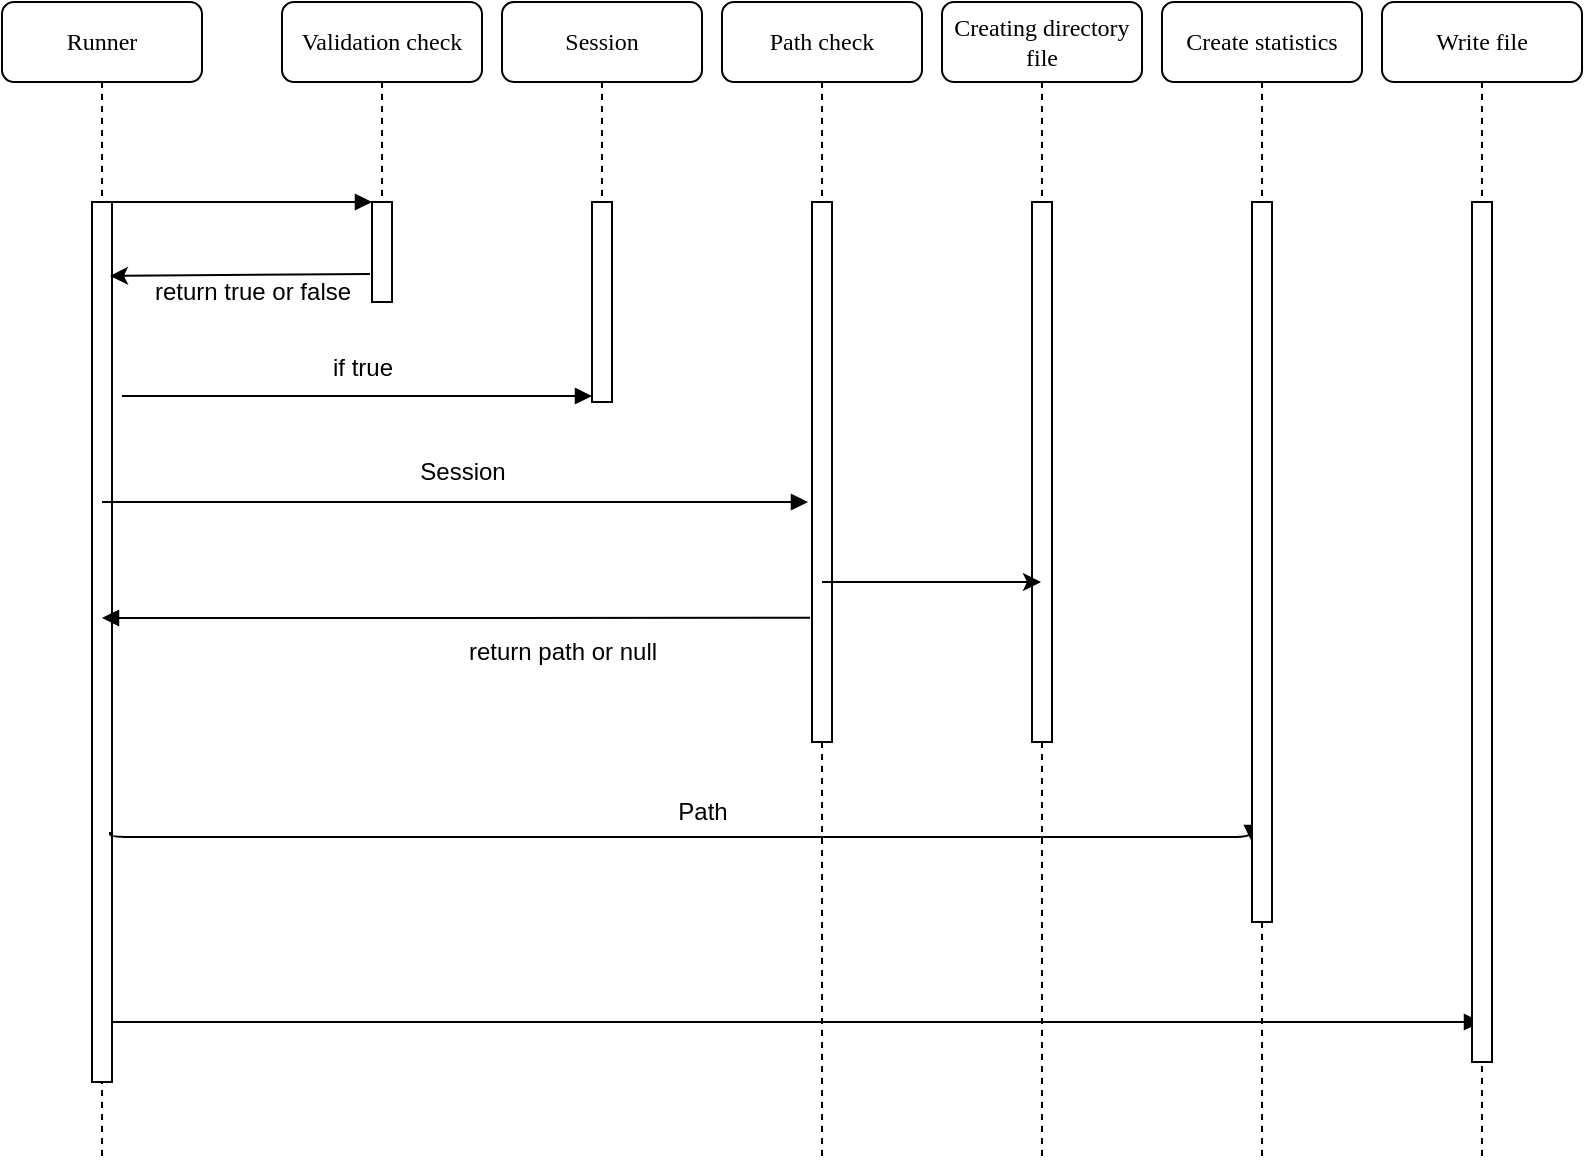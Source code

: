 <mxfile version="22.1.18" type="device">
  <diagram name="Page-1" id="13e1069c-82ec-6db2-03f1-153e76fe0fe0">
    <mxGraphModel dx="939" dy="527" grid="1" gridSize="10" guides="1" tooltips="1" connect="1" arrows="1" fold="1" page="1" pageScale="1" pageWidth="1100" pageHeight="850" background="none" math="0" shadow="0">
      <root>
        <mxCell id="0" />
        <mxCell id="1" parent="0" />
        <mxCell id="7baba1c4bc27f4b0-2" value="Validation check" style="shape=umlLifeline;perimeter=lifelinePerimeter;whiteSpace=wrap;html=1;container=1;collapsible=0;recursiveResize=0;outlineConnect=0;rounded=1;shadow=0;comic=0;labelBackgroundColor=none;strokeWidth=1;fontFamily=Verdana;fontSize=12;align=center;" parent="1" vertex="1">
          <mxGeometry x="240" y="80" width="100" height="150" as="geometry" />
        </mxCell>
        <mxCell id="7baba1c4bc27f4b0-10" value="" style="html=1;points=[];perimeter=orthogonalPerimeter;rounded=0;shadow=0;comic=0;labelBackgroundColor=none;strokeWidth=1;fontFamily=Verdana;fontSize=12;align=center;" parent="7baba1c4bc27f4b0-2" vertex="1">
          <mxGeometry x="45" y="100" width="10" height="50" as="geometry" />
        </mxCell>
        <mxCell id="7baba1c4bc27f4b0-8" value="Runner" style="shape=umlLifeline;perimeter=lifelinePerimeter;whiteSpace=wrap;html=1;container=1;collapsible=0;recursiveResize=0;outlineConnect=0;rounded=1;shadow=0;comic=0;labelBackgroundColor=none;strokeWidth=1;fontFamily=Verdana;fontSize=12;align=center;" parent="1" vertex="1">
          <mxGeometry x="100" y="80" width="100" height="580" as="geometry" />
        </mxCell>
        <mxCell id="7baba1c4bc27f4b0-9" value="" style="html=1;points=[];perimeter=orthogonalPerimeter;rounded=0;shadow=0;comic=0;labelBackgroundColor=none;strokeWidth=1;fontFamily=Verdana;fontSize=12;align=center;" parent="7baba1c4bc27f4b0-8" vertex="1">
          <mxGeometry x="45" y="100" width="10" height="440" as="geometry" />
        </mxCell>
        <mxCell id="PE-mePlLdsPftiMwEymh-10" value="" style="html=1;verticalAlign=bottom;endArrow=block;entryX=-0.2;entryY=0.556;labelBackgroundColor=none;fontFamily=Verdana;fontSize=12;edgeStyle=elbowEdgeStyle;elbow=vertical;entryDx=0;entryDy=0;entryPerimeter=0;" edge="1" parent="7baba1c4bc27f4b0-8" target="PE-mePlLdsPftiMwEymh-18">
          <mxGeometry relative="1" as="geometry">
            <mxPoint x="50" y="250" as="sourcePoint" />
            <mxPoint x="405" y="251.98" as="targetPoint" />
            <mxPoint as="offset" />
          </mxGeometry>
        </mxCell>
        <mxCell id="PE-mePlLdsPftiMwEymh-32" value="" style="html=1;verticalAlign=bottom;endArrow=block;labelBackgroundColor=none;fontFamily=Verdana;fontSize=12;edgeStyle=elbowEdgeStyle;elbow=vertical;" edge="1" parent="7baba1c4bc27f4b0-8" target="PE-mePlLdsPftiMwEymh-30">
          <mxGeometry relative="1" as="geometry">
            <mxPoint x="55" y="510" as="sourcePoint" />
            <mxPoint x="185" y="510" as="targetPoint" />
            <mxPoint as="offset" />
          </mxGeometry>
        </mxCell>
        <mxCell id="7baba1c4bc27f4b0-11" value="" style="html=1;verticalAlign=bottom;endArrow=block;entryX=0;entryY=0;labelBackgroundColor=none;fontFamily=Verdana;fontSize=12;edgeStyle=elbowEdgeStyle;elbow=vertical;" parent="1" source="7baba1c4bc27f4b0-9" target="7baba1c4bc27f4b0-10" edge="1">
          <mxGeometry relative="1" as="geometry">
            <mxPoint x="220" y="190" as="sourcePoint" />
            <mxPoint as="offset" />
          </mxGeometry>
        </mxCell>
        <mxCell id="PE-mePlLdsPftiMwEymh-1" value="" style="endArrow=classic;html=1;rounded=0;exitX=-0.1;exitY=0.72;exitDx=0;exitDy=0;exitPerimeter=0;entryX=0.9;entryY=0.084;entryDx=0;entryDy=0;entryPerimeter=0;" edge="1" parent="1" source="7baba1c4bc27f4b0-10" target="7baba1c4bc27f4b0-9">
          <mxGeometry width="50" height="50" relative="1" as="geometry">
            <mxPoint x="300" y="270" as="sourcePoint" />
            <mxPoint x="160" y="220" as="targetPoint" />
          </mxGeometry>
        </mxCell>
        <mxCell id="PE-mePlLdsPftiMwEymh-2" value="return true or false" style="text;html=1;align=center;verticalAlign=middle;resizable=0;points=[];autosize=1;strokeColor=none;fillColor=none;" vertex="1" parent="1">
          <mxGeometry x="165" y="210" width="120" height="30" as="geometry" />
        </mxCell>
        <mxCell id="PE-mePlLdsPftiMwEymh-3" value="Session" style="shape=umlLifeline;perimeter=lifelinePerimeter;whiteSpace=wrap;html=1;container=1;collapsible=0;recursiveResize=0;outlineConnect=0;rounded=1;shadow=0;comic=0;labelBackgroundColor=none;strokeWidth=1;fontFamily=Verdana;fontSize=12;align=center;" vertex="1" parent="1">
          <mxGeometry x="350" y="80" width="100" height="200" as="geometry" />
        </mxCell>
        <mxCell id="PE-mePlLdsPftiMwEymh-4" value="" style="html=1;points=[];perimeter=orthogonalPerimeter;rounded=0;shadow=0;comic=0;labelBackgroundColor=none;strokeWidth=1;fontFamily=Verdana;fontSize=12;align=center;" vertex="1" parent="PE-mePlLdsPftiMwEymh-3">
          <mxGeometry x="45" y="100" width="10" height="100" as="geometry" />
        </mxCell>
        <mxCell id="PE-mePlLdsPftiMwEymh-6" value="" style="html=1;verticalAlign=bottom;endArrow=block;labelBackgroundColor=none;fontFamily=Verdana;fontSize=12;edgeStyle=elbowEdgeStyle;elbow=vertical;" edge="1" parent="1">
          <mxGeometry relative="1" as="geometry">
            <mxPoint x="160" y="277" as="sourcePoint" />
            <mxPoint x="395" y="277" as="targetPoint" />
            <mxPoint as="offset" />
          </mxGeometry>
        </mxCell>
        <mxCell id="PE-mePlLdsPftiMwEymh-11" value="Session" style="text;html=1;align=center;verticalAlign=middle;resizable=0;points=[];autosize=1;strokeColor=none;fillColor=none;" vertex="1" parent="1">
          <mxGeometry x="295" y="300" width="70" height="30" as="geometry" />
        </mxCell>
        <mxCell id="PE-mePlLdsPftiMwEymh-16" value="if true" style="text;html=1;align=center;verticalAlign=middle;resizable=0;points=[];autosize=1;strokeColor=none;fillColor=none;" vertex="1" parent="1">
          <mxGeometry x="255" y="248" width="50" height="30" as="geometry" />
        </mxCell>
        <mxCell id="PE-mePlLdsPftiMwEymh-17" value="Path check" style="shape=umlLifeline;perimeter=lifelinePerimeter;whiteSpace=wrap;html=1;container=1;collapsible=0;recursiveResize=0;outlineConnect=0;rounded=1;shadow=0;comic=0;labelBackgroundColor=none;strokeWidth=1;fontFamily=Verdana;fontSize=12;align=center;" vertex="1" parent="1">
          <mxGeometry x="460" y="80" width="100" height="580" as="geometry" />
        </mxCell>
        <mxCell id="PE-mePlLdsPftiMwEymh-18" value="" style="html=1;points=[];perimeter=orthogonalPerimeter;rounded=0;shadow=0;comic=0;labelBackgroundColor=none;strokeWidth=1;fontFamily=Verdana;fontSize=12;align=center;" vertex="1" parent="PE-mePlLdsPftiMwEymh-17">
          <mxGeometry x="45" y="100" width="10" height="270" as="geometry" />
        </mxCell>
        <mxCell id="PE-mePlLdsPftiMwEymh-25" value="" style="html=1;verticalAlign=bottom;endArrow=block;labelBackgroundColor=none;fontFamily=Verdana;fontSize=12;edgeStyle=elbowEdgeStyle;elbow=vertical;exitX=0.9;exitY=0.716;exitDx=0;exitDy=0;exitPerimeter=0;" edge="1" parent="PE-mePlLdsPftiMwEymh-17" source="7baba1c4bc27f4b0-9">
          <mxGeometry relative="1" as="geometry">
            <mxPoint x="-425" y="420" as="sourcePoint" />
            <mxPoint x="265" y="420" as="targetPoint" />
            <mxPoint as="offset" />
          </mxGeometry>
        </mxCell>
        <mxCell id="PE-mePlLdsPftiMwEymh-20" value="Creating directory file" style="shape=umlLifeline;perimeter=lifelinePerimeter;whiteSpace=wrap;html=1;container=1;collapsible=0;recursiveResize=0;outlineConnect=0;rounded=1;shadow=0;comic=0;labelBackgroundColor=none;strokeWidth=1;fontFamily=Verdana;fontSize=12;align=center;" vertex="1" parent="1">
          <mxGeometry x="570" y="80" width="100" height="580" as="geometry" />
        </mxCell>
        <mxCell id="PE-mePlLdsPftiMwEymh-21" value="" style="html=1;points=[];perimeter=orthogonalPerimeter;rounded=0;shadow=0;comic=0;labelBackgroundColor=none;strokeWidth=1;fontFamily=Verdana;fontSize=12;align=center;" vertex="1" parent="PE-mePlLdsPftiMwEymh-20">
          <mxGeometry x="45" y="100" width="10" height="270" as="geometry" />
        </mxCell>
        <mxCell id="PE-mePlLdsPftiMwEymh-22" value="" style="edgeStyle=orthogonalEdgeStyle;rounded=0;orthogonalLoop=1;jettySize=auto;html=1;" edge="1" parent="1" source="PE-mePlLdsPftiMwEymh-17" target="PE-mePlLdsPftiMwEymh-20">
          <mxGeometry relative="1" as="geometry">
            <Array as="points">
              <mxPoint x="570" y="230" />
              <mxPoint x="570" y="230" />
            </Array>
          </mxGeometry>
        </mxCell>
        <mxCell id="PE-mePlLdsPftiMwEymh-23" value="" style="html=1;verticalAlign=bottom;endArrow=block;labelBackgroundColor=none;fontFamily=Verdana;fontSize=12;edgeStyle=elbowEdgeStyle;elbow=vertical;exitX=-0.1;exitY=0.77;exitDx=0;exitDy=0;exitPerimeter=0;" edge="1" parent="1" source="PE-mePlLdsPftiMwEymh-18" target="7baba1c4bc27f4b0-8">
          <mxGeometry relative="1" as="geometry">
            <mxPoint x="450" y="360" as="sourcePoint" />
            <mxPoint x="580" y="360" as="targetPoint" />
            <mxPoint as="offset" />
          </mxGeometry>
        </mxCell>
        <mxCell id="PE-mePlLdsPftiMwEymh-24" value="return path or null" style="text;html=1;align=center;verticalAlign=middle;resizable=0;points=[];autosize=1;strokeColor=none;fillColor=none;" vertex="1" parent="1">
          <mxGeometry x="320" y="390" width="120" height="30" as="geometry" />
        </mxCell>
        <mxCell id="PE-mePlLdsPftiMwEymh-27" value="Create statistics" style="shape=umlLifeline;perimeter=lifelinePerimeter;whiteSpace=wrap;html=1;container=1;collapsible=0;recursiveResize=0;outlineConnect=0;rounded=1;shadow=0;comic=0;labelBackgroundColor=none;strokeWidth=1;fontFamily=Verdana;fontSize=12;align=center;" vertex="1" parent="1">
          <mxGeometry x="680" y="80" width="100" height="580" as="geometry" />
        </mxCell>
        <mxCell id="PE-mePlLdsPftiMwEymh-28" value="" style="html=1;points=[];perimeter=orthogonalPerimeter;rounded=0;shadow=0;comic=0;labelBackgroundColor=none;strokeWidth=1;fontFamily=Verdana;fontSize=12;align=center;" vertex="1" parent="PE-mePlLdsPftiMwEymh-27">
          <mxGeometry x="45" y="100" width="10" height="360" as="geometry" />
        </mxCell>
        <mxCell id="PE-mePlLdsPftiMwEymh-29" value="Path" style="text;html=1;align=center;verticalAlign=middle;resizable=0;points=[];autosize=1;strokeColor=none;fillColor=none;" vertex="1" parent="1">
          <mxGeometry x="425" y="470" width="50" height="30" as="geometry" />
        </mxCell>
        <mxCell id="PE-mePlLdsPftiMwEymh-30" value="Write file" style="shape=umlLifeline;perimeter=lifelinePerimeter;whiteSpace=wrap;html=1;container=1;collapsible=0;recursiveResize=0;outlineConnect=0;rounded=1;shadow=0;comic=0;labelBackgroundColor=none;strokeWidth=1;fontFamily=Verdana;fontSize=12;align=center;" vertex="1" parent="1">
          <mxGeometry x="790" y="80" width="100" height="580" as="geometry" />
        </mxCell>
        <mxCell id="PE-mePlLdsPftiMwEymh-31" value="" style="html=1;points=[];perimeter=orthogonalPerimeter;rounded=0;shadow=0;comic=0;labelBackgroundColor=none;strokeWidth=1;fontFamily=Verdana;fontSize=12;align=center;" vertex="1" parent="PE-mePlLdsPftiMwEymh-30">
          <mxGeometry x="45" y="100" width="10" height="430" as="geometry" />
        </mxCell>
      </root>
    </mxGraphModel>
  </diagram>
</mxfile>
